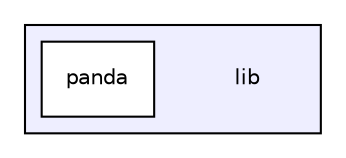 digraph "lib" {
  compound=true
  node [ fontsize="10", fontname="Helvetica"];
  edge [ labelfontsize="10", labelfontname="Helvetica"];
  subgraph clusterdir_97aefd0d527b934f1d99a682da8fe6a9 {
    graph [ bgcolor="#eeeeff", pencolor="black", label="" URL="dir_97aefd0d527b934f1d99a682da8fe6a9.html"];
    dir_97aefd0d527b934f1d99a682da8fe6a9 [shape=plaintext label="lib"];
    dir_8782b71a1afede4f69778fbf532dfac4 [shape=box label="panda" color="black" fillcolor="white" style="filled" URL="dir_8782b71a1afede4f69778fbf532dfac4.html"];
  }
}
